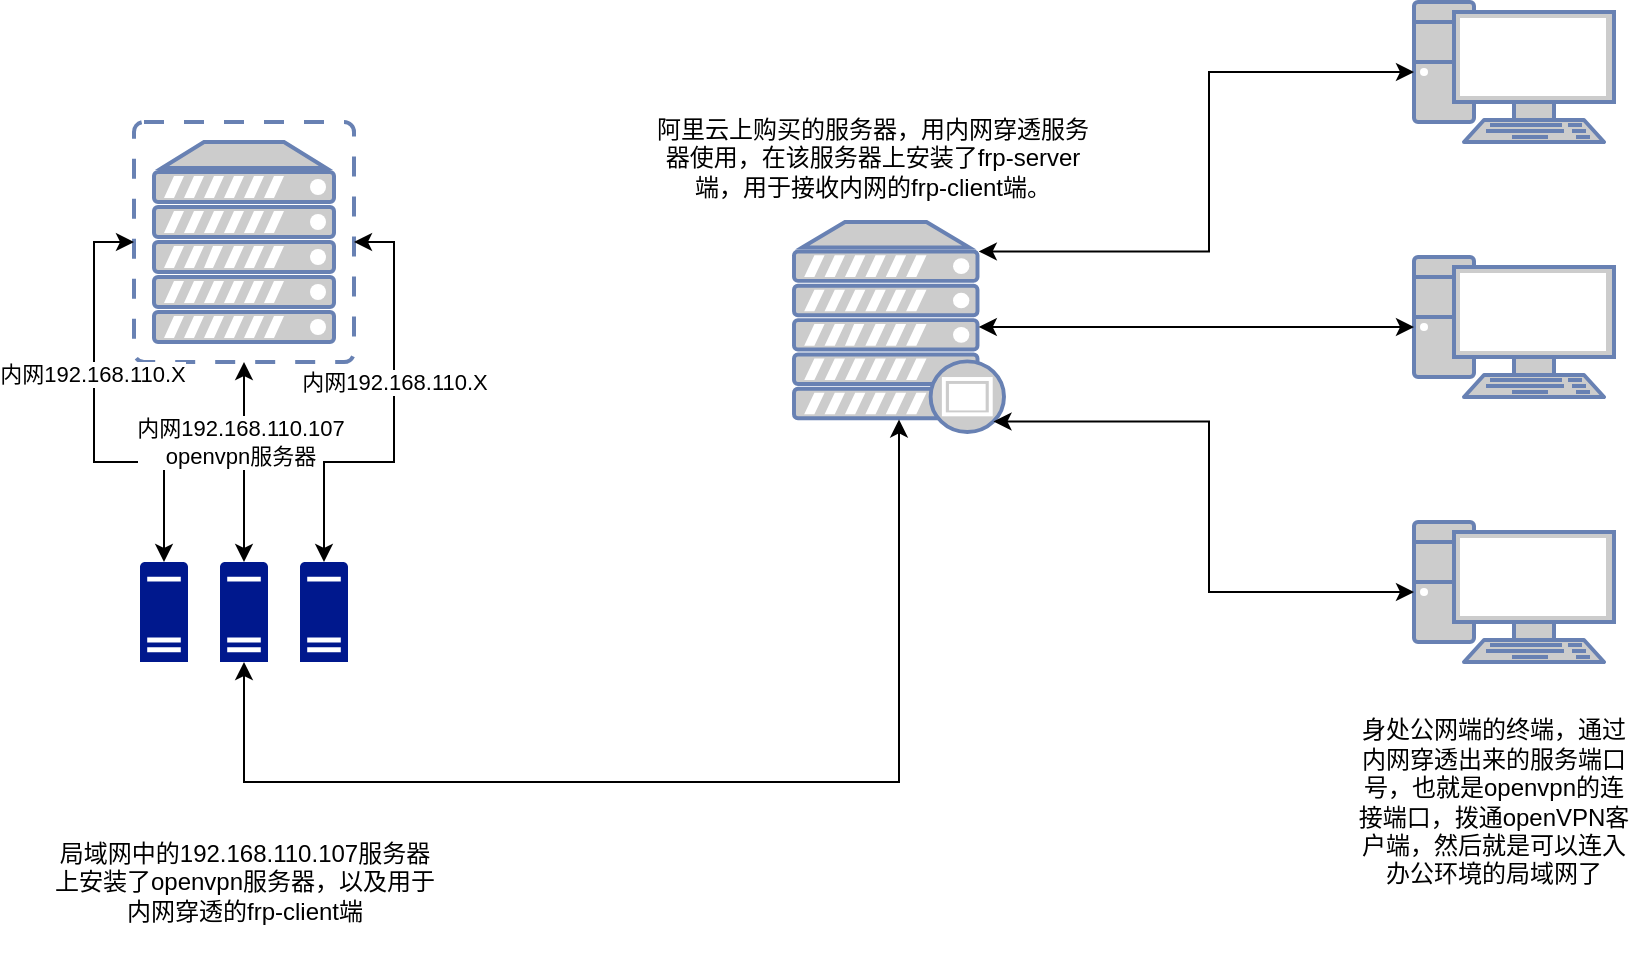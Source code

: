 <mxfile version="24.6.2" type="github">
  <diagram name="第 1 页" id="e6EZKE9hmKRionfUaL3v">
    <mxGraphModel dx="1024" dy="557" grid="1" gridSize="10" guides="1" tooltips="1" connect="1" arrows="1" fold="1" page="1" pageScale="1" pageWidth="827" pageHeight="1169" math="0" shadow="0">
      <root>
        <mxCell id="0" />
        <mxCell id="1" parent="0" />
        <mxCell id="Z649l-Je0EVmHllK8cWD-2" value="" style="fontColor=#0066CC;verticalAlign=top;verticalLabelPosition=bottom;labelPosition=center;align=center;html=1;outlineConnect=0;fillColor=#CCCCCC;strokeColor=#6881B3;gradientColor=none;gradientDirection=north;strokeWidth=2;shape=mxgraph.networks.proxy_server;" vertex="1" parent="1">
          <mxGeometry x="400" y="130" width="105" height="105" as="geometry" />
        </mxCell>
        <mxCell id="Z649l-Je0EVmHllK8cWD-4" value="" style="fontColor=#0066CC;verticalAlign=top;verticalLabelPosition=bottom;labelPosition=center;align=center;html=1;outlineConnect=0;fillColor=#CCCCCC;strokeColor=#6881B3;gradientColor=none;gradientDirection=north;strokeWidth=2;shape=mxgraph.networks.virtual_server;" vertex="1" parent="1">
          <mxGeometry x="70" y="80" width="110" height="120" as="geometry" />
        </mxCell>
        <mxCell id="Z649l-Je0EVmHllK8cWD-5" value="" style="fontColor=#0066CC;verticalAlign=top;verticalLabelPosition=bottom;labelPosition=center;align=center;html=1;outlineConnect=0;fillColor=#CCCCCC;strokeColor=#6881B3;gradientColor=none;gradientDirection=north;strokeWidth=2;shape=mxgraph.networks.pc;" vertex="1" parent="1">
          <mxGeometry x="710" y="20" width="100" height="70" as="geometry" />
        </mxCell>
        <mxCell id="Z649l-Je0EVmHllK8cWD-6" value="" style="fontColor=#0066CC;verticalAlign=top;verticalLabelPosition=bottom;labelPosition=center;align=center;html=1;outlineConnect=0;fillColor=#CCCCCC;strokeColor=#6881B3;gradientColor=none;gradientDirection=north;strokeWidth=2;shape=mxgraph.networks.pc;" vertex="1" parent="1">
          <mxGeometry x="710" y="147.5" width="100" height="70" as="geometry" />
        </mxCell>
        <mxCell id="Z649l-Je0EVmHllK8cWD-7" value="" style="fontColor=#0066CC;verticalAlign=top;verticalLabelPosition=bottom;labelPosition=center;align=center;html=1;outlineConnect=0;fillColor=#CCCCCC;strokeColor=#6881B3;gradientColor=none;gradientDirection=north;strokeWidth=2;shape=mxgraph.networks.pc;" vertex="1" parent="1">
          <mxGeometry x="710" y="280" width="100" height="70" as="geometry" />
        </mxCell>
        <mxCell id="Z649l-Je0EVmHllK8cWD-8" value="" style="sketch=0;aspect=fixed;pointerEvents=1;shadow=0;dashed=0;html=1;strokeColor=none;labelPosition=center;verticalLabelPosition=bottom;verticalAlign=top;align=center;fillColor=#00188D;shape=mxgraph.mscae.enterprise.server_generic" vertex="1" parent="1">
          <mxGeometry x="73" y="300" width="24" height="50" as="geometry" />
        </mxCell>
        <mxCell id="Z649l-Je0EVmHllK8cWD-11" style="edgeStyle=orthogonalEdgeStyle;rounded=0;orthogonalLoop=1;jettySize=auto;html=1;exitX=0;exitY=0.5;exitDx=0;exitDy=0;exitPerimeter=0;entryX=0.5;entryY=0;entryDx=0;entryDy=0;entryPerimeter=0;startArrow=classic;startFill=1;" edge="1" parent="1" source="Z649l-Je0EVmHllK8cWD-4" target="Z649l-Je0EVmHllK8cWD-8">
          <mxGeometry relative="1" as="geometry" />
        </mxCell>
        <mxCell id="Z649l-Je0EVmHllK8cWD-19" value="内网192.168.110.X" style="edgeLabel;html=1;align=center;verticalAlign=middle;resizable=0;points=[];" vertex="1" connectable="0" parent="Z649l-Je0EVmHllK8cWD-11">
          <mxGeometry x="-0.2" y="-1" relative="1" as="geometry">
            <mxPoint as="offset" />
          </mxGeometry>
        </mxCell>
        <mxCell id="Z649l-Je0EVmHllK8cWD-12" value="" style="sketch=0;aspect=fixed;pointerEvents=1;shadow=0;dashed=0;html=1;strokeColor=none;labelPosition=center;verticalLabelPosition=bottom;verticalAlign=top;align=center;fillColor=#00188D;shape=mxgraph.mscae.enterprise.server_generic" vertex="1" parent="1">
          <mxGeometry x="113" y="300" width="24" height="50" as="geometry" />
        </mxCell>
        <mxCell id="Z649l-Je0EVmHllK8cWD-13" value="" style="sketch=0;aspect=fixed;pointerEvents=1;shadow=0;dashed=0;html=1;strokeColor=none;labelPosition=center;verticalLabelPosition=bottom;verticalAlign=top;align=center;fillColor=#00188D;shape=mxgraph.mscae.enterprise.server_generic" vertex="1" parent="1">
          <mxGeometry x="153" y="300" width="24" height="50" as="geometry" />
        </mxCell>
        <mxCell id="Z649l-Je0EVmHllK8cWD-14" style="edgeStyle=orthogonalEdgeStyle;rounded=0;orthogonalLoop=1;jettySize=auto;html=1;exitX=0.5;exitY=1;exitDx=0;exitDy=0;exitPerimeter=0;entryX=0.5;entryY=0;entryDx=0;entryDy=0;entryPerimeter=0;startArrow=classic;startFill=1;" edge="1" parent="1" source="Z649l-Je0EVmHllK8cWD-4" target="Z649l-Je0EVmHllK8cWD-12">
          <mxGeometry relative="1" as="geometry" />
        </mxCell>
        <mxCell id="Z649l-Je0EVmHllK8cWD-20" value="内网192.168.110.107&lt;div&gt;&lt;div&gt;openvpn服务器&lt;/div&gt;&lt;/div&gt;" style="edgeLabel;html=1;align=center;verticalAlign=middle;resizable=0;points=[];" vertex="1" connectable="0" parent="Z649l-Je0EVmHllK8cWD-14">
          <mxGeometry x="-0.2" y="-2" relative="1" as="geometry">
            <mxPoint as="offset" />
          </mxGeometry>
        </mxCell>
        <mxCell id="Z649l-Je0EVmHllK8cWD-15" style="edgeStyle=orthogonalEdgeStyle;rounded=0;orthogonalLoop=1;jettySize=auto;html=1;exitX=1;exitY=0.5;exitDx=0;exitDy=0;exitPerimeter=0;entryX=0.5;entryY=0;entryDx=0;entryDy=0;entryPerimeter=0;startArrow=classic;startFill=1;" edge="1" parent="1" source="Z649l-Je0EVmHllK8cWD-4" target="Z649l-Je0EVmHllK8cWD-13">
          <mxGeometry relative="1" as="geometry" />
        </mxCell>
        <mxCell id="Z649l-Je0EVmHllK8cWD-18" value="内网192.168.110.X" style="edgeLabel;html=1;align=center;verticalAlign=middle;resizable=0;points=[];" vertex="1" connectable="0" parent="Z649l-Je0EVmHllK8cWD-15">
          <mxGeometry x="-0.274" relative="1" as="geometry">
            <mxPoint y="12" as="offset" />
          </mxGeometry>
        </mxCell>
        <mxCell id="Z649l-Je0EVmHllK8cWD-21" style="edgeStyle=orthogonalEdgeStyle;rounded=0;orthogonalLoop=1;jettySize=auto;html=1;entryX=0.5;entryY=0.94;entryDx=0;entryDy=0;entryPerimeter=0;startArrow=classic;startFill=1;" edge="1" parent="1" source="Z649l-Je0EVmHllK8cWD-12" target="Z649l-Je0EVmHllK8cWD-2">
          <mxGeometry relative="1" as="geometry">
            <Array as="points">
              <mxPoint x="125" y="410" />
              <mxPoint x="453" y="410" />
            </Array>
          </mxGeometry>
        </mxCell>
        <mxCell id="Z649l-Je0EVmHllK8cWD-22" style="edgeStyle=orthogonalEdgeStyle;rounded=0;orthogonalLoop=1;jettySize=auto;html=1;exitX=0.88;exitY=0.14;exitDx=0;exitDy=0;exitPerimeter=0;entryX=0;entryY=0.5;entryDx=0;entryDy=0;entryPerimeter=0;startArrow=classic;startFill=1;" edge="1" parent="1" source="Z649l-Je0EVmHllK8cWD-2" target="Z649l-Je0EVmHllK8cWD-5">
          <mxGeometry relative="1" as="geometry" />
        </mxCell>
        <mxCell id="Z649l-Je0EVmHllK8cWD-23" style="edgeStyle=orthogonalEdgeStyle;rounded=0;orthogonalLoop=1;jettySize=auto;html=1;exitX=0.88;exitY=0.5;exitDx=0;exitDy=0;exitPerimeter=0;entryX=0;entryY=0.5;entryDx=0;entryDy=0;entryPerimeter=0;startArrow=classic;startFill=1;" edge="1" parent="1" source="Z649l-Je0EVmHllK8cWD-2" target="Z649l-Je0EVmHllK8cWD-6">
          <mxGeometry relative="1" as="geometry" />
        </mxCell>
        <mxCell id="Z649l-Je0EVmHllK8cWD-24" style="edgeStyle=orthogonalEdgeStyle;rounded=0;orthogonalLoop=1;jettySize=auto;html=1;exitX=0.95;exitY=0.95;exitDx=0;exitDy=0;exitPerimeter=0;entryX=0;entryY=0.5;entryDx=0;entryDy=0;entryPerimeter=0;startArrow=classic;startFill=1;" edge="1" parent="1" source="Z649l-Je0EVmHllK8cWD-2" target="Z649l-Je0EVmHllK8cWD-7">
          <mxGeometry relative="1" as="geometry" />
        </mxCell>
        <mxCell id="Z649l-Je0EVmHllK8cWD-26" value="阿里云上购买的服务器，用内网穿透服务器使用，在该服务器上安装了frp-server端，用于接收内网的frp-client端。" style="text;strokeColor=none;align=center;fillColor=none;html=1;verticalAlign=middle;whiteSpace=wrap;rounded=0;" vertex="1" parent="1">
          <mxGeometry x="329" y="47.5" width="221" height="100" as="geometry" />
        </mxCell>
        <mxCell id="Z649l-Je0EVmHllK8cWD-27" value="局域网中的192.168.110.107服务器上安装了openvpn服务器，以及用于内网穿透的frp-client端" style="text;strokeColor=none;align=center;fillColor=none;html=1;verticalAlign=middle;whiteSpace=wrap;rounded=0;" vertex="1" parent="1">
          <mxGeometry x="28.5" y="420" width="193" height="80" as="geometry" />
        </mxCell>
        <mxCell id="Z649l-Je0EVmHllK8cWD-28" value="身处公网端的终端，通过内网穿透出来的服务端口号，也就是openvpn的连接端口，拨通openVPN客户端，然后就是可以连入办公环境的局域网了" style="text;strokeColor=none;align=center;fillColor=none;html=1;verticalAlign=middle;whiteSpace=wrap;rounded=0;" vertex="1" parent="1">
          <mxGeometry x="680" y="370" width="140" height="100" as="geometry" />
        </mxCell>
      </root>
    </mxGraphModel>
  </diagram>
</mxfile>
